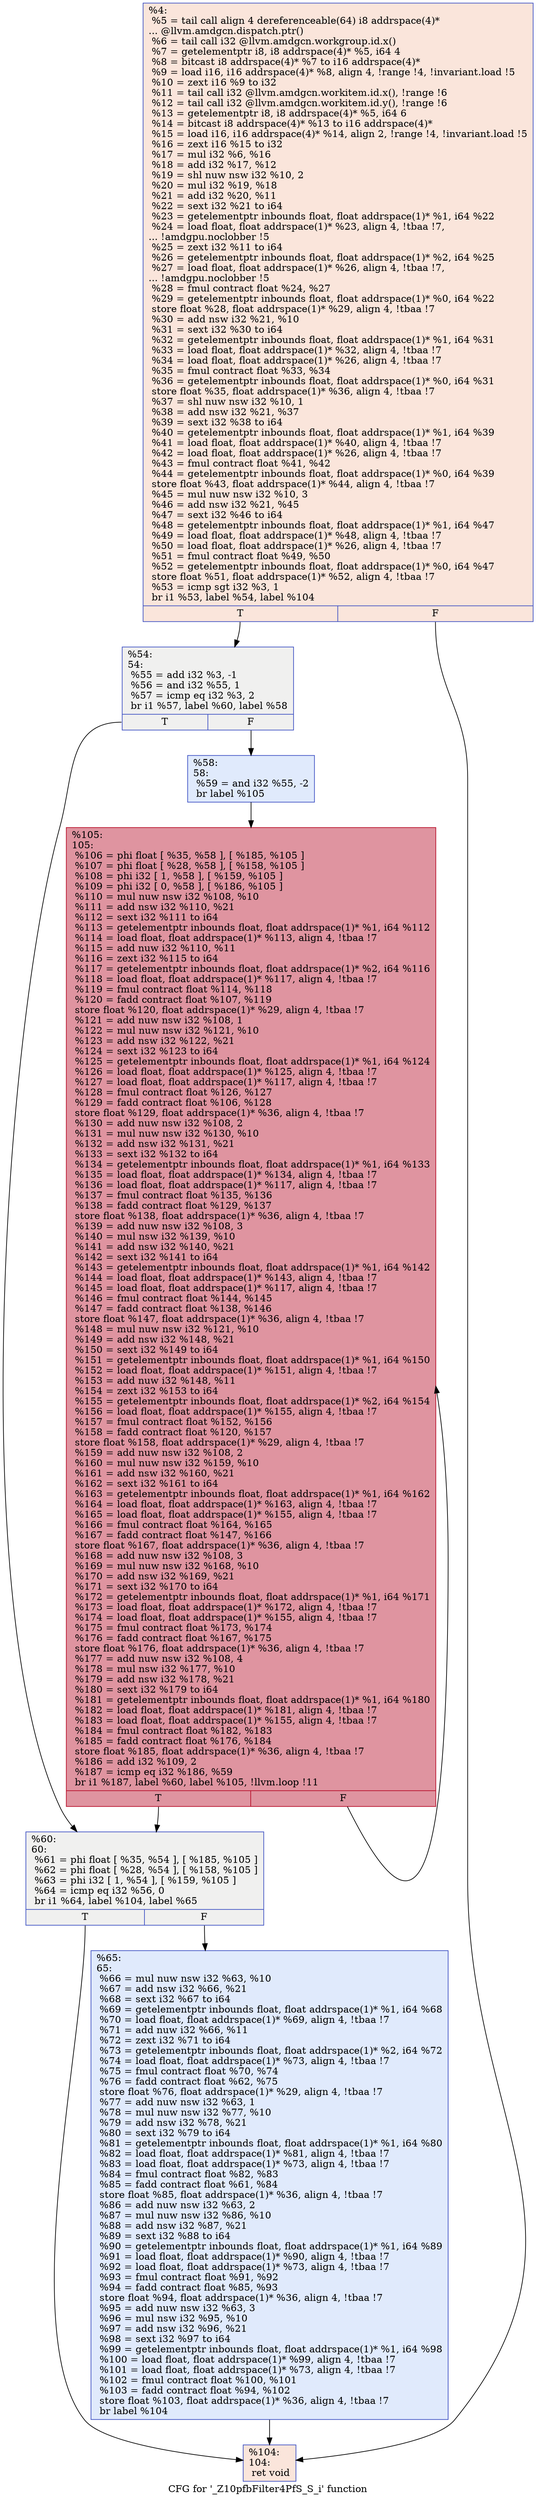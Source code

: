 digraph "CFG for '_Z10pfbFilter4PfS_S_i' function" {
	label="CFG for '_Z10pfbFilter4PfS_S_i' function";

	Node0x62d5300 [shape=record,color="#3d50c3ff", style=filled, fillcolor="#f4c5ad70",label="{%4:\l  %5 = tail call align 4 dereferenceable(64) i8 addrspace(4)*\l... @llvm.amdgcn.dispatch.ptr()\l  %6 = tail call i32 @llvm.amdgcn.workgroup.id.x()\l  %7 = getelementptr i8, i8 addrspace(4)* %5, i64 4\l  %8 = bitcast i8 addrspace(4)* %7 to i16 addrspace(4)*\l  %9 = load i16, i16 addrspace(4)* %8, align 4, !range !4, !invariant.load !5\l  %10 = zext i16 %9 to i32\l  %11 = tail call i32 @llvm.amdgcn.workitem.id.x(), !range !6\l  %12 = tail call i32 @llvm.amdgcn.workitem.id.y(), !range !6\l  %13 = getelementptr i8, i8 addrspace(4)* %5, i64 6\l  %14 = bitcast i8 addrspace(4)* %13 to i16 addrspace(4)*\l  %15 = load i16, i16 addrspace(4)* %14, align 2, !range !4, !invariant.load !5\l  %16 = zext i16 %15 to i32\l  %17 = mul i32 %6, %16\l  %18 = add i32 %17, %12\l  %19 = shl nuw nsw i32 %10, 2\l  %20 = mul i32 %19, %18\l  %21 = add i32 %20, %11\l  %22 = sext i32 %21 to i64\l  %23 = getelementptr inbounds float, float addrspace(1)* %1, i64 %22\l  %24 = load float, float addrspace(1)* %23, align 4, !tbaa !7,\l... !amdgpu.noclobber !5\l  %25 = zext i32 %11 to i64\l  %26 = getelementptr inbounds float, float addrspace(1)* %2, i64 %25\l  %27 = load float, float addrspace(1)* %26, align 4, !tbaa !7,\l... !amdgpu.noclobber !5\l  %28 = fmul contract float %24, %27\l  %29 = getelementptr inbounds float, float addrspace(1)* %0, i64 %22\l  store float %28, float addrspace(1)* %29, align 4, !tbaa !7\l  %30 = add nsw i32 %21, %10\l  %31 = sext i32 %30 to i64\l  %32 = getelementptr inbounds float, float addrspace(1)* %1, i64 %31\l  %33 = load float, float addrspace(1)* %32, align 4, !tbaa !7\l  %34 = load float, float addrspace(1)* %26, align 4, !tbaa !7\l  %35 = fmul contract float %33, %34\l  %36 = getelementptr inbounds float, float addrspace(1)* %0, i64 %31\l  store float %35, float addrspace(1)* %36, align 4, !tbaa !7\l  %37 = shl nuw nsw i32 %10, 1\l  %38 = add nsw i32 %21, %37\l  %39 = sext i32 %38 to i64\l  %40 = getelementptr inbounds float, float addrspace(1)* %1, i64 %39\l  %41 = load float, float addrspace(1)* %40, align 4, !tbaa !7\l  %42 = load float, float addrspace(1)* %26, align 4, !tbaa !7\l  %43 = fmul contract float %41, %42\l  %44 = getelementptr inbounds float, float addrspace(1)* %0, i64 %39\l  store float %43, float addrspace(1)* %44, align 4, !tbaa !7\l  %45 = mul nuw nsw i32 %10, 3\l  %46 = add nsw i32 %21, %45\l  %47 = sext i32 %46 to i64\l  %48 = getelementptr inbounds float, float addrspace(1)* %1, i64 %47\l  %49 = load float, float addrspace(1)* %48, align 4, !tbaa !7\l  %50 = load float, float addrspace(1)* %26, align 4, !tbaa !7\l  %51 = fmul contract float %49, %50\l  %52 = getelementptr inbounds float, float addrspace(1)* %0, i64 %47\l  store float %51, float addrspace(1)* %52, align 4, !tbaa !7\l  %53 = icmp sgt i32 %3, 1\l  br i1 %53, label %54, label %104\l|{<s0>T|<s1>F}}"];
	Node0x62d5300:s0 -> Node0x62da720;
	Node0x62d5300:s1 -> Node0x62da7b0;
	Node0x62da720 [shape=record,color="#3d50c3ff", style=filled, fillcolor="#dedcdb70",label="{%54:\l54:                                               \l  %55 = add i32 %3, -1\l  %56 = and i32 %55, 1\l  %57 = icmp eq i32 %3, 2\l  br i1 %57, label %60, label %58\l|{<s0>T|<s1>F}}"];
	Node0x62da720:s0 -> Node0x62daaa0;
	Node0x62da720:s1 -> Node0x62daaf0;
	Node0x62daaf0 [shape=record,color="#3d50c3ff", style=filled, fillcolor="#b9d0f970",label="{%58:\l58:                                               \l  %59 = and i32 %55, -2\l  br label %105\l}"];
	Node0x62daaf0 -> Node0x62dacf0;
	Node0x62daaa0 [shape=record,color="#3d50c3ff", style=filled, fillcolor="#dedcdb70",label="{%60:\l60:                                               \l  %61 = phi float [ %35, %54 ], [ %185, %105 ]\l  %62 = phi float [ %28, %54 ], [ %158, %105 ]\l  %63 = phi i32 [ 1, %54 ], [ %159, %105 ]\l  %64 = icmp eq i32 %56, 0\l  br i1 %64, label %104, label %65\l|{<s0>T|<s1>F}}"];
	Node0x62daaa0:s0 -> Node0x62da7b0;
	Node0x62daaa0:s1 -> Node0x62d98f0;
	Node0x62d98f0 [shape=record,color="#3d50c3ff", style=filled, fillcolor="#b9d0f970",label="{%65:\l65:                                               \l  %66 = mul nuw nsw i32 %63, %10\l  %67 = add nsw i32 %66, %21\l  %68 = sext i32 %67 to i64\l  %69 = getelementptr inbounds float, float addrspace(1)* %1, i64 %68\l  %70 = load float, float addrspace(1)* %69, align 4, !tbaa !7\l  %71 = add nuw i32 %66, %11\l  %72 = zext i32 %71 to i64\l  %73 = getelementptr inbounds float, float addrspace(1)* %2, i64 %72\l  %74 = load float, float addrspace(1)* %73, align 4, !tbaa !7\l  %75 = fmul contract float %70, %74\l  %76 = fadd contract float %62, %75\l  store float %76, float addrspace(1)* %29, align 4, !tbaa !7\l  %77 = add nuw nsw i32 %63, 1\l  %78 = mul nuw nsw i32 %77, %10\l  %79 = add nsw i32 %78, %21\l  %80 = sext i32 %79 to i64\l  %81 = getelementptr inbounds float, float addrspace(1)* %1, i64 %80\l  %82 = load float, float addrspace(1)* %81, align 4, !tbaa !7\l  %83 = load float, float addrspace(1)* %73, align 4, !tbaa !7\l  %84 = fmul contract float %82, %83\l  %85 = fadd contract float %61, %84\l  store float %85, float addrspace(1)* %36, align 4, !tbaa !7\l  %86 = add nuw nsw i32 %63, 2\l  %87 = mul nuw nsw i32 %86, %10\l  %88 = add nsw i32 %87, %21\l  %89 = sext i32 %88 to i64\l  %90 = getelementptr inbounds float, float addrspace(1)* %1, i64 %89\l  %91 = load float, float addrspace(1)* %90, align 4, !tbaa !7\l  %92 = load float, float addrspace(1)* %73, align 4, !tbaa !7\l  %93 = fmul contract float %91, %92\l  %94 = fadd contract float %85, %93\l  store float %94, float addrspace(1)* %36, align 4, !tbaa !7\l  %95 = add nuw nsw i32 %63, 3\l  %96 = mul nsw i32 %95, %10\l  %97 = add nsw i32 %96, %21\l  %98 = sext i32 %97 to i64\l  %99 = getelementptr inbounds float, float addrspace(1)* %1, i64 %98\l  %100 = load float, float addrspace(1)* %99, align 4, !tbaa !7\l  %101 = load float, float addrspace(1)* %73, align 4, !tbaa !7\l  %102 = fmul contract float %100, %101\l  %103 = fadd contract float %94, %102\l  store float %103, float addrspace(1)* %36, align 4, !tbaa !7\l  br label %104\l}"];
	Node0x62d98f0 -> Node0x62da7b0;
	Node0x62da7b0 [shape=record,color="#3d50c3ff", style=filled, fillcolor="#f4c5ad70",label="{%104:\l104:                                              \l  ret void\l}"];
	Node0x62dacf0 [shape=record,color="#b70d28ff", style=filled, fillcolor="#b70d2870",label="{%105:\l105:                                              \l  %106 = phi float [ %35, %58 ], [ %185, %105 ]\l  %107 = phi float [ %28, %58 ], [ %158, %105 ]\l  %108 = phi i32 [ 1, %58 ], [ %159, %105 ]\l  %109 = phi i32 [ 0, %58 ], [ %186, %105 ]\l  %110 = mul nuw nsw i32 %108, %10\l  %111 = add nsw i32 %110, %21\l  %112 = sext i32 %111 to i64\l  %113 = getelementptr inbounds float, float addrspace(1)* %1, i64 %112\l  %114 = load float, float addrspace(1)* %113, align 4, !tbaa !7\l  %115 = add nuw i32 %110, %11\l  %116 = zext i32 %115 to i64\l  %117 = getelementptr inbounds float, float addrspace(1)* %2, i64 %116\l  %118 = load float, float addrspace(1)* %117, align 4, !tbaa !7\l  %119 = fmul contract float %114, %118\l  %120 = fadd contract float %107, %119\l  store float %120, float addrspace(1)* %29, align 4, !tbaa !7\l  %121 = add nuw nsw i32 %108, 1\l  %122 = mul nuw nsw i32 %121, %10\l  %123 = add nsw i32 %122, %21\l  %124 = sext i32 %123 to i64\l  %125 = getelementptr inbounds float, float addrspace(1)* %1, i64 %124\l  %126 = load float, float addrspace(1)* %125, align 4, !tbaa !7\l  %127 = load float, float addrspace(1)* %117, align 4, !tbaa !7\l  %128 = fmul contract float %126, %127\l  %129 = fadd contract float %106, %128\l  store float %129, float addrspace(1)* %36, align 4, !tbaa !7\l  %130 = add nuw nsw i32 %108, 2\l  %131 = mul nuw nsw i32 %130, %10\l  %132 = add nsw i32 %131, %21\l  %133 = sext i32 %132 to i64\l  %134 = getelementptr inbounds float, float addrspace(1)* %1, i64 %133\l  %135 = load float, float addrspace(1)* %134, align 4, !tbaa !7\l  %136 = load float, float addrspace(1)* %117, align 4, !tbaa !7\l  %137 = fmul contract float %135, %136\l  %138 = fadd contract float %129, %137\l  store float %138, float addrspace(1)* %36, align 4, !tbaa !7\l  %139 = add nuw nsw i32 %108, 3\l  %140 = mul nsw i32 %139, %10\l  %141 = add nsw i32 %140, %21\l  %142 = sext i32 %141 to i64\l  %143 = getelementptr inbounds float, float addrspace(1)* %1, i64 %142\l  %144 = load float, float addrspace(1)* %143, align 4, !tbaa !7\l  %145 = load float, float addrspace(1)* %117, align 4, !tbaa !7\l  %146 = fmul contract float %144, %145\l  %147 = fadd contract float %138, %146\l  store float %147, float addrspace(1)* %36, align 4, !tbaa !7\l  %148 = mul nuw nsw i32 %121, %10\l  %149 = add nsw i32 %148, %21\l  %150 = sext i32 %149 to i64\l  %151 = getelementptr inbounds float, float addrspace(1)* %1, i64 %150\l  %152 = load float, float addrspace(1)* %151, align 4, !tbaa !7\l  %153 = add nuw i32 %148, %11\l  %154 = zext i32 %153 to i64\l  %155 = getelementptr inbounds float, float addrspace(1)* %2, i64 %154\l  %156 = load float, float addrspace(1)* %155, align 4, !tbaa !7\l  %157 = fmul contract float %152, %156\l  %158 = fadd contract float %120, %157\l  store float %158, float addrspace(1)* %29, align 4, !tbaa !7\l  %159 = add nuw nsw i32 %108, 2\l  %160 = mul nuw nsw i32 %159, %10\l  %161 = add nsw i32 %160, %21\l  %162 = sext i32 %161 to i64\l  %163 = getelementptr inbounds float, float addrspace(1)* %1, i64 %162\l  %164 = load float, float addrspace(1)* %163, align 4, !tbaa !7\l  %165 = load float, float addrspace(1)* %155, align 4, !tbaa !7\l  %166 = fmul contract float %164, %165\l  %167 = fadd contract float %147, %166\l  store float %167, float addrspace(1)* %36, align 4, !tbaa !7\l  %168 = add nuw nsw i32 %108, 3\l  %169 = mul nuw nsw i32 %168, %10\l  %170 = add nsw i32 %169, %21\l  %171 = sext i32 %170 to i64\l  %172 = getelementptr inbounds float, float addrspace(1)* %1, i64 %171\l  %173 = load float, float addrspace(1)* %172, align 4, !tbaa !7\l  %174 = load float, float addrspace(1)* %155, align 4, !tbaa !7\l  %175 = fmul contract float %173, %174\l  %176 = fadd contract float %167, %175\l  store float %176, float addrspace(1)* %36, align 4, !tbaa !7\l  %177 = add nuw nsw i32 %108, 4\l  %178 = mul nsw i32 %177, %10\l  %179 = add nsw i32 %178, %21\l  %180 = sext i32 %179 to i64\l  %181 = getelementptr inbounds float, float addrspace(1)* %1, i64 %180\l  %182 = load float, float addrspace(1)* %181, align 4, !tbaa !7\l  %183 = load float, float addrspace(1)* %155, align 4, !tbaa !7\l  %184 = fmul contract float %182, %183\l  %185 = fadd contract float %176, %184\l  store float %185, float addrspace(1)* %36, align 4, !tbaa !7\l  %186 = add i32 %109, 2\l  %187 = icmp eq i32 %186, %59\l  br i1 %187, label %60, label %105, !llvm.loop !11\l|{<s0>T|<s1>F}}"];
	Node0x62dacf0:s0 -> Node0x62daaa0;
	Node0x62dacf0:s1 -> Node0x62dacf0;
}
